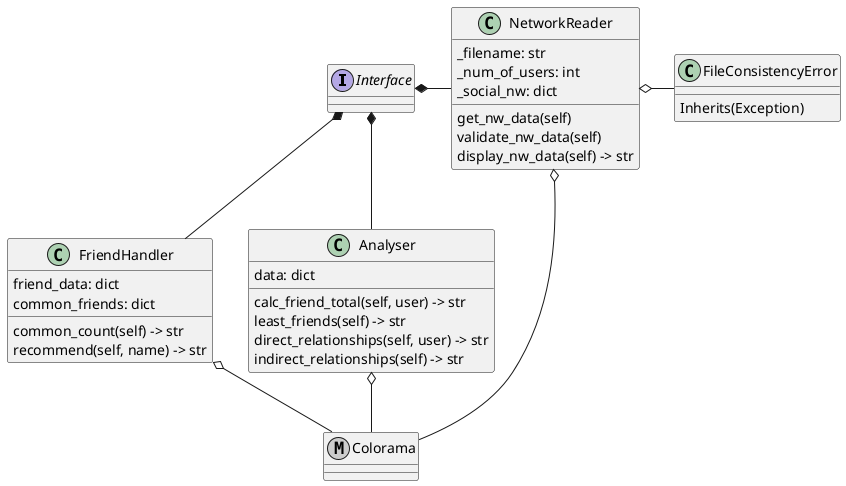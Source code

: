 @startuml
'https://plantuml.com/class-diagram

interface Interface {

}

class NetworkReader {
_filename: str
_num_of_users: int
_social_nw: dict
get_nw_data(self)
validate_nw_data(self)
display_nw_data(self) -> str
}

class FriendHandler {
friend_data: dict
common_friends: dict
common_count(self) -> str
recommend(self, name) -> str
}

class Analyser {
data: dict
calc_friend_total(self, user) -> str
least_friends(self) -> str
direct_relationships(self, user) -> str
indirect_relationships(self) -> str
}

class FileConsistencyError {
Inherits(Exception)
}

metaclass Colorama {

}

Interface *- NetworkReader
Interface *-- FriendHandler
Interface *-- Analyser

NetworkReader o- FileConsistencyError

NetworkReader o- Colorama
FriendHandler o-- Colorama
Analyser o-- Colorama
@enduml